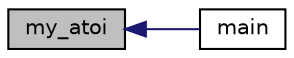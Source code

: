 digraph "my_atoi"
{
  edge [fontname="Helvetica",fontsize="10",labelfontname="Helvetica",labelfontsize="10"];
  node [fontname="Helvetica",fontsize="10",shape=record];
  rankdir="LR";
  Node7570 [label="my_atoi",height=0.2,width=0.4,color="black", fillcolor="grey75", style="filled", fontcolor="black"];
  Node7570 -> Node7571 [dir="back",color="midnightblue",fontsize="10",style="solid",fontname="Helvetica"];
  Node7571 [label="main",height=0.2,width=0.4,color="black", fillcolor="white", style="filled",URL="$df/da4/distribution_8_c.html#a3c04138a5bfe5d72780bb7e82a18e627"];
}
